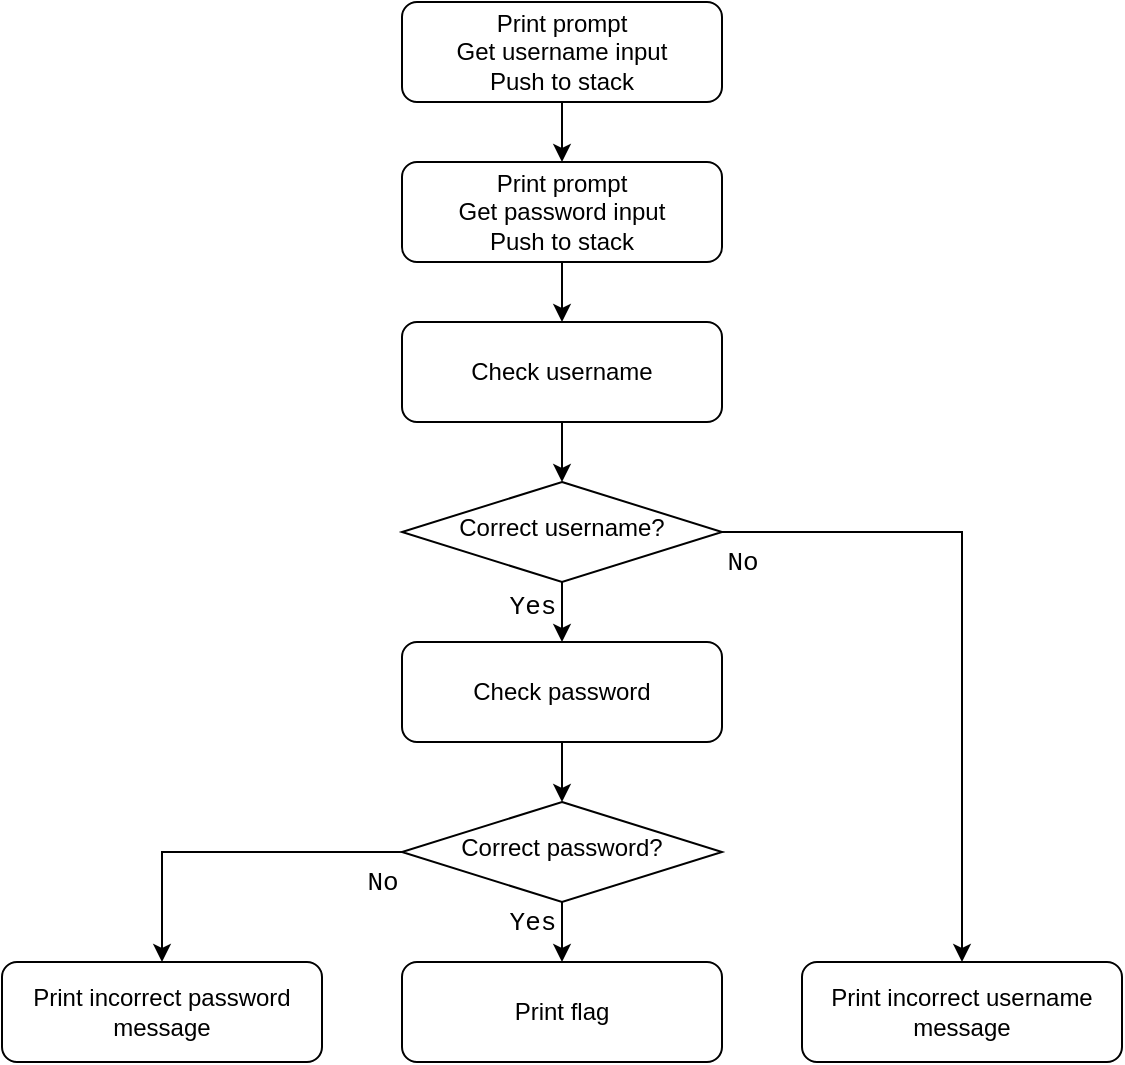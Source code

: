 <mxfile version="15.5.5" type="device"><diagram id="9FndnyTvFx6OWytSK1i0" name="Page-1"><mxGraphModel dx="846" dy="759" grid="1" gridSize="10" guides="1" tooltips="1" connect="1" arrows="1" fold="1" page="1" pageScale="1" pageWidth="850" pageHeight="1100" math="0" shadow="0"><root><mxCell id="0"/><mxCell id="1" parent="0"/><mxCell id="p26_aqyeKTWTYryFkg8c-1" value="" style="edgeStyle=orthogonalEdgeStyle;rounded=0;orthogonalLoop=1;jettySize=auto;html=1;" edge="1" parent="1" source="p26_aqyeKTWTYryFkg8c-2" target="p26_aqyeKTWTYryFkg8c-3"><mxGeometry relative="1" as="geometry"/></mxCell><mxCell id="p26_aqyeKTWTYryFkg8c-2" value="Print prompt&lt;br&gt;Get username input&lt;br&gt;Push to stack" style="rounded=1;whiteSpace=wrap;html=1;fontSize=12;glass=0;strokeWidth=1;shadow=0;" vertex="1" parent="1"><mxGeometry x="360" y="240" width="160" height="50" as="geometry"/></mxCell><mxCell id="p26_aqyeKTWTYryFkg8c-5" value="" style="edgeStyle=orthogonalEdgeStyle;rounded=0;orthogonalLoop=1;jettySize=auto;html=1;" edge="1" parent="1" source="p26_aqyeKTWTYryFkg8c-3" target="p26_aqyeKTWTYryFkg8c-4"><mxGeometry relative="1" as="geometry"/></mxCell><mxCell id="p26_aqyeKTWTYryFkg8c-3" value="Print prompt&lt;br&gt;Get password input&lt;br&gt;Push to stack" style="rounded=1;whiteSpace=wrap;html=1;fontSize=12;glass=0;strokeWidth=1;shadow=0;" vertex="1" parent="1"><mxGeometry x="360" y="320" width="160" height="50" as="geometry"/></mxCell><mxCell id="p26_aqyeKTWTYryFkg8c-12" value="" style="edgeStyle=orthogonalEdgeStyle;rounded=0;orthogonalLoop=1;jettySize=auto;html=1;" edge="1" parent="1" source="p26_aqyeKTWTYryFkg8c-4" target="p26_aqyeKTWTYryFkg8c-11"><mxGeometry relative="1" as="geometry"/></mxCell><mxCell id="p26_aqyeKTWTYryFkg8c-4" value="Check username" style="rounded=1;whiteSpace=wrap;html=1;fontSize=12;glass=0;strokeWidth=1;shadow=0;" vertex="1" parent="1"><mxGeometry x="360" y="400" width="160" height="50" as="geometry"/></mxCell><mxCell id="p26_aqyeKTWTYryFkg8c-16" value="" style="edgeStyle=orthogonalEdgeStyle;rounded=0;orthogonalLoop=1;jettySize=auto;html=1;" edge="1" parent="1" source="p26_aqyeKTWTYryFkg8c-6" target="p26_aqyeKTWTYryFkg8c-13"><mxGeometry relative="1" as="geometry"/></mxCell><mxCell id="p26_aqyeKTWTYryFkg8c-6" value="Check password" style="rounded=1;whiteSpace=wrap;html=1;fontSize=12;glass=0;strokeWidth=1;shadow=0;" vertex="1" parent="1"><mxGeometry x="360" y="560" width="160" height="50" as="geometry"/></mxCell><mxCell id="p26_aqyeKTWTYryFkg8c-15" value="" style="edgeStyle=orthogonalEdgeStyle;rounded=0;orthogonalLoop=1;jettySize=auto;html=1;" edge="1" parent="1" source="p26_aqyeKTWTYryFkg8c-11" target="p26_aqyeKTWTYryFkg8c-6"><mxGeometry relative="1" as="geometry"/></mxCell><mxCell id="p26_aqyeKTWTYryFkg8c-24" value="Yes" style="edgeLabel;html=1;align=center;verticalAlign=middle;resizable=0;points=[];fontSize=13;fontFamily=Courier New;" vertex="1" connectable="0" parent="p26_aqyeKTWTYryFkg8c-15"><mxGeometry x="0.28" y="-1" relative="1" as="geometry"><mxPoint x="-14" as="offset"/></mxGeometry></mxCell><mxCell id="p26_aqyeKTWTYryFkg8c-21" style="edgeStyle=orthogonalEdgeStyle;rounded=0;orthogonalLoop=1;jettySize=auto;html=1;entryX=0.5;entryY=0;entryDx=0;entryDy=0;" edge="1" parent="1" source="p26_aqyeKTWTYryFkg8c-11" target="p26_aqyeKTWTYryFkg8c-19"><mxGeometry relative="1" as="geometry"/></mxCell><mxCell id="p26_aqyeKTWTYryFkg8c-23" value="No" style="edgeLabel;html=1;align=center;verticalAlign=middle;resizable=0;points=[];fontFamily=Courier New;fontSize=13;" vertex="1" connectable="0" parent="p26_aqyeKTWTYryFkg8c-21"><mxGeometry x="-0.737" y="-1" relative="1" as="geometry"><mxPoint x="-34" y="14" as="offset"/></mxGeometry></mxCell><mxCell id="p26_aqyeKTWTYryFkg8c-11" value="Correct username?" style="rhombus;whiteSpace=wrap;html=1;shadow=0;fontFamily=Helvetica;fontSize=12;align=center;strokeWidth=1;spacing=6;spacingTop=-4;" vertex="1" parent="1"><mxGeometry x="360" y="480" width="160" height="50" as="geometry"/></mxCell><mxCell id="p26_aqyeKTWTYryFkg8c-18" value="" style="edgeStyle=orthogonalEdgeStyle;rounded=0;orthogonalLoop=1;jettySize=auto;html=1;" edge="1" parent="1" source="p26_aqyeKTWTYryFkg8c-13" target="p26_aqyeKTWTYryFkg8c-17"><mxGeometry relative="1" as="geometry"/></mxCell><mxCell id="p26_aqyeKTWTYryFkg8c-25" value="Yes" style="edgeLabel;html=1;align=center;verticalAlign=middle;resizable=0;points=[];fontSize=13;fontFamily=Courier New;" vertex="1" connectable="0" parent="p26_aqyeKTWTYryFkg8c-18"><mxGeometry x="0.48" y="-1" relative="1" as="geometry"><mxPoint x="-14" y="-7" as="offset"/></mxGeometry></mxCell><mxCell id="p26_aqyeKTWTYryFkg8c-22" style="edgeStyle=orthogonalEdgeStyle;rounded=0;orthogonalLoop=1;jettySize=auto;html=1;entryX=0.5;entryY=0;entryDx=0;entryDy=0;" edge="1" parent="1" source="p26_aqyeKTWTYryFkg8c-13" target="p26_aqyeKTWTYryFkg8c-20"><mxGeometry relative="1" as="geometry"/></mxCell><mxCell id="p26_aqyeKTWTYryFkg8c-26" value="No" style="edgeLabel;html=1;align=center;verticalAlign=middle;resizable=0;points=[];fontSize=13;fontFamily=Courier New;" vertex="1" connectable="0" parent="p26_aqyeKTWTYryFkg8c-22"><mxGeometry x="-0.886" relative="1" as="geometry"><mxPoint y="15" as="offset"/></mxGeometry></mxCell><mxCell id="p26_aqyeKTWTYryFkg8c-13" value="Correct password?" style="rhombus;whiteSpace=wrap;html=1;shadow=0;fontFamily=Helvetica;fontSize=12;align=center;strokeWidth=1;spacing=6;spacingTop=-4;" vertex="1" parent="1"><mxGeometry x="360" y="640" width="160" height="50" as="geometry"/></mxCell><mxCell id="p26_aqyeKTWTYryFkg8c-17" value="Print flag" style="rounded=1;whiteSpace=wrap;html=1;fontSize=12;glass=0;strokeWidth=1;shadow=0;" vertex="1" parent="1"><mxGeometry x="360" y="720" width="160" height="50" as="geometry"/></mxCell><mxCell id="p26_aqyeKTWTYryFkg8c-19" value="Print incorrect username message" style="rounded=1;whiteSpace=wrap;html=1;fontSize=12;glass=0;strokeWidth=1;shadow=0;" vertex="1" parent="1"><mxGeometry x="560" y="720" width="160" height="50" as="geometry"/></mxCell><mxCell id="p26_aqyeKTWTYryFkg8c-20" value="Print incorrect password message" style="rounded=1;whiteSpace=wrap;html=1;fontSize=12;glass=0;strokeWidth=1;shadow=0;" vertex="1" parent="1"><mxGeometry x="160" y="720" width="160" height="50" as="geometry"/></mxCell></root></mxGraphModel></diagram></mxfile>